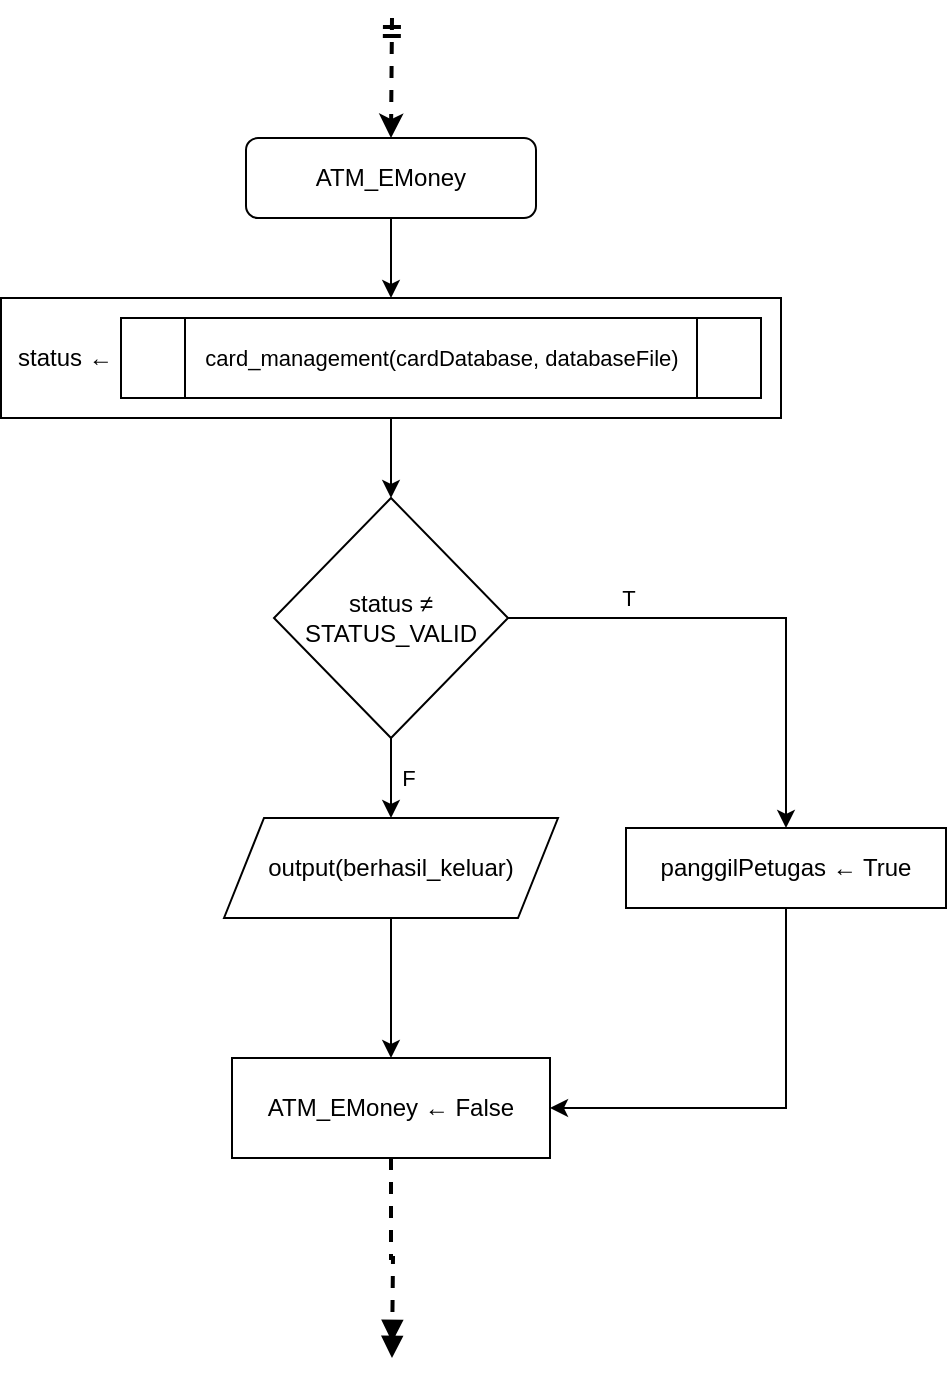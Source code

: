 <mxfile version="26.2.15">
  <diagram name="Page-1" id="KIFtCT3ZrXa_p-0UGA44">
    <mxGraphModel dx="925" dy="616" grid="1" gridSize="10" guides="1" tooltips="1" connect="1" arrows="1" fold="1" page="1" pageScale="1" pageWidth="850" pageHeight="1100" math="0" shadow="0">
      <root>
        <mxCell id="0" />
        <mxCell id="1" parent="0" />
        <mxCell id="KUJdH1YkrzfsvDCrPkwL-6" style="edgeStyle=orthogonalEdgeStyle;rounded=0;orthogonalLoop=1;jettySize=auto;html=1;entryX=0.5;entryY=0;entryDx=0;entryDy=0;" edge="1" parent="1" source="KUJdH1YkrzfsvDCrPkwL-1" target="KUJdH1YkrzfsvDCrPkwL-3">
          <mxGeometry relative="1" as="geometry" />
        </mxCell>
        <mxCell id="KUJdH1YkrzfsvDCrPkwL-1" value="ATM_EMoney" style="rounded=1;whiteSpace=wrap;html=1;" vertex="1" parent="1">
          <mxGeometry x="320" y="140" width="145" height="40" as="geometry" />
        </mxCell>
        <mxCell id="KUJdH1YkrzfsvDCrPkwL-2" value="" style="endArrow=classic;html=1;rounded=0;entryX=0.5;entryY=0;entryDx=0;entryDy=0;dashed=1;startArrow=ERmandOne;startFill=0;targetPerimeterSpacing=0;strokeWidth=2;" edge="1" parent="1" target="KUJdH1YkrzfsvDCrPkwL-1">
          <mxGeometry width="50" height="50" relative="1" as="geometry">
            <mxPoint x="393" y="80" as="sourcePoint" />
            <mxPoint x="440" y="30" as="targetPoint" />
          </mxGeometry>
        </mxCell>
        <mxCell id="KUJdH1YkrzfsvDCrPkwL-5" value="" style="group" vertex="1" connectable="0" parent="1">
          <mxGeometry x="197.5" y="220" width="390" height="60" as="geometry" />
        </mxCell>
        <mxCell id="KUJdH1YkrzfsvDCrPkwL-3" value="status&amp;nbsp;←&amp;nbsp;" style="rounded=0;whiteSpace=wrap;html=1;align=left;spacingTop=0;spacingLeft=6;" vertex="1" parent="KUJdH1YkrzfsvDCrPkwL-5">
          <mxGeometry width="390" height="60" as="geometry" />
        </mxCell>
        <mxCell id="KUJdH1YkrzfsvDCrPkwL-4" value="&lt;font style=&quot;font-size: 11px;&quot;&gt;card_management(cardDatabase, databaseFile)&lt;/font&gt;" style="shape=process;whiteSpace=wrap;html=1;backgroundOutline=1;" vertex="1" parent="KUJdH1YkrzfsvDCrPkwL-5">
          <mxGeometry x="60" y="10" width="320" height="40" as="geometry" />
        </mxCell>
        <mxCell id="KUJdH1YkrzfsvDCrPkwL-10" style="edgeStyle=orthogonalEdgeStyle;rounded=0;orthogonalLoop=1;jettySize=auto;html=1;exitX=1;exitY=0.5;exitDx=0;exitDy=0;entryX=0.5;entryY=0;entryDx=0;entryDy=0;" edge="1" parent="1" source="KUJdH1YkrzfsvDCrPkwL-7" target="KUJdH1YkrzfsvDCrPkwL-9">
          <mxGeometry relative="1" as="geometry" />
        </mxCell>
        <mxCell id="KUJdH1YkrzfsvDCrPkwL-18" value="T" style="edgeLabel;html=1;align=center;verticalAlign=middle;resizable=0;points=[];" vertex="1" connectable="0" parent="KUJdH1YkrzfsvDCrPkwL-10">
          <mxGeometry x="-0.456" relative="1" as="geometry">
            <mxPoint x="-7" y="-10" as="offset" />
          </mxGeometry>
        </mxCell>
        <mxCell id="KUJdH1YkrzfsvDCrPkwL-12" style="edgeStyle=orthogonalEdgeStyle;rounded=0;orthogonalLoop=1;jettySize=auto;html=1;exitX=0.5;exitY=1;exitDx=0;exitDy=0;entryX=0.5;entryY=0;entryDx=0;entryDy=0;" edge="1" parent="1" source="KUJdH1YkrzfsvDCrPkwL-7" target="KUJdH1YkrzfsvDCrPkwL-11">
          <mxGeometry relative="1" as="geometry" />
        </mxCell>
        <mxCell id="KUJdH1YkrzfsvDCrPkwL-19" value="F" style="edgeLabel;html=1;align=center;verticalAlign=middle;resizable=0;points=[];" vertex="1" connectable="0" parent="KUJdH1YkrzfsvDCrPkwL-12">
          <mxGeometry x="0.239" relative="1" as="geometry">
            <mxPoint x="8" y="-5" as="offset" />
          </mxGeometry>
        </mxCell>
        <mxCell id="KUJdH1YkrzfsvDCrPkwL-7" value="status&amp;nbsp;≠ STATUS_VALID" style="rhombus;whiteSpace=wrap;html=1;" vertex="1" parent="1">
          <mxGeometry x="334" y="320" width="117" height="120" as="geometry" />
        </mxCell>
        <mxCell id="KUJdH1YkrzfsvDCrPkwL-8" style="edgeStyle=orthogonalEdgeStyle;rounded=0;orthogonalLoop=1;jettySize=auto;html=1;entryX=0.5;entryY=0;entryDx=0;entryDy=0;" edge="1" parent="1" source="KUJdH1YkrzfsvDCrPkwL-3" target="KUJdH1YkrzfsvDCrPkwL-7">
          <mxGeometry relative="1" as="geometry" />
        </mxCell>
        <mxCell id="KUJdH1YkrzfsvDCrPkwL-20" style="edgeStyle=orthogonalEdgeStyle;rounded=0;orthogonalLoop=1;jettySize=auto;html=1;exitX=0.5;exitY=1;exitDx=0;exitDy=0;entryX=1;entryY=0.5;entryDx=0;entryDy=0;" edge="1" parent="1" source="KUJdH1YkrzfsvDCrPkwL-9" target="KUJdH1YkrzfsvDCrPkwL-14">
          <mxGeometry relative="1" as="geometry" />
        </mxCell>
        <mxCell id="KUJdH1YkrzfsvDCrPkwL-9" value="panggilPetugas&amp;nbsp;← True" style="rounded=0;whiteSpace=wrap;html=1;" vertex="1" parent="1">
          <mxGeometry x="510" y="485" width="160" height="40" as="geometry" />
        </mxCell>
        <mxCell id="KUJdH1YkrzfsvDCrPkwL-13" style="edgeStyle=orthogonalEdgeStyle;rounded=0;orthogonalLoop=1;jettySize=auto;html=1;entryX=0.5;entryY=0;entryDx=0;entryDy=0;" edge="1" parent="1" source="KUJdH1YkrzfsvDCrPkwL-11" target="KUJdH1YkrzfsvDCrPkwL-14">
          <mxGeometry relative="1" as="geometry">
            <mxPoint x="392.5" y="680" as="targetPoint" />
          </mxGeometry>
        </mxCell>
        <mxCell id="KUJdH1YkrzfsvDCrPkwL-11" value="output(berhasil_keluar)" style="shape=parallelogram;perimeter=parallelogramPerimeter;whiteSpace=wrap;html=1;fixedSize=1;" vertex="1" parent="1">
          <mxGeometry x="309" y="480" width="167" height="50" as="geometry" />
        </mxCell>
        <mxCell id="KUJdH1YkrzfsvDCrPkwL-21" style="edgeStyle=orthogonalEdgeStyle;rounded=0;orthogonalLoop=1;jettySize=auto;html=1;exitX=0.5;exitY=1;exitDx=0;exitDy=0;dashed=1;strokeWidth=2;endArrow=doubleBlock;endFill=1;" edge="1" parent="1" source="KUJdH1YkrzfsvDCrPkwL-14">
          <mxGeometry relative="1" as="geometry">
            <mxPoint x="393" y="750" as="targetPoint" />
          </mxGeometry>
        </mxCell>
        <mxCell id="KUJdH1YkrzfsvDCrPkwL-14" value="ATM_EMoney&amp;nbsp;← False" style="rounded=0;whiteSpace=wrap;html=1;" vertex="1" parent="1">
          <mxGeometry x="313" y="600" width="159" height="50" as="geometry" />
        </mxCell>
      </root>
    </mxGraphModel>
  </diagram>
</mxfile>
